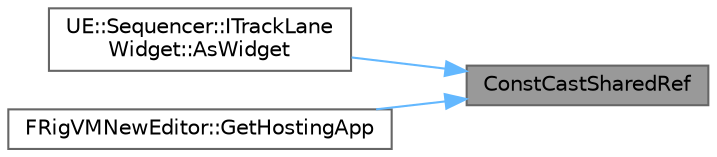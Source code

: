digraph "ConstCastSharedRef"
{
 // INTERACTIVE_SVG=YES
 // LATEX_PDF_SIZE
  bgcolor="transparent";
  edge [fontname=Helvetica,fontsize=10,labelfontname=Helvetica,labelfontsize=10];
  node [fontname=Helvetica,fontsize=10,shape=box,height=0.2,width=0.4];
  rankdir="RL";
  Node1 [id="Node000001",label="ConstCastSharedRef",height=0.2,width=0.4,color="gray40", fillcolor="grey60", style="filled", fontcolor="black",tooltip="Casts a 'const' shared reference to 'mutable' shared reference."];
  Node1 -> Node2 [id="edge1_Node000001_Node000002",dir="back",color="steelblue1",style="solid",tooltip=" "];
  Node2 [id="Node000002",label="UE::Sequencer::ITrackLane\lWidget::AsWidget",height=0.2,width=0.4,color="grey40", fillcolor="white", style="filled",URL="$d4/d61/classUE_1_1Sequencer_1_1ITrackLaneWidget.html#ad6ca236c153be2acde4255334763e4cc",tooltip=" "];
  Node1 -> Node3 [id="edge2_Node000001_Node000003",dir="back",color="steelblue1",style="solid",tooltip=" "];
  Node3 [id="Node000003",label="FRigVMNewEditor::GetHostingApp",height=0.2,width=0.4,color="grey40", fillcolor="white", style="filled",URL="$d0/d32/classFRigVMNewEditor.html#a0172723f7f7cd0be9ad6286b6acd9959",tooltip=" "];
}
